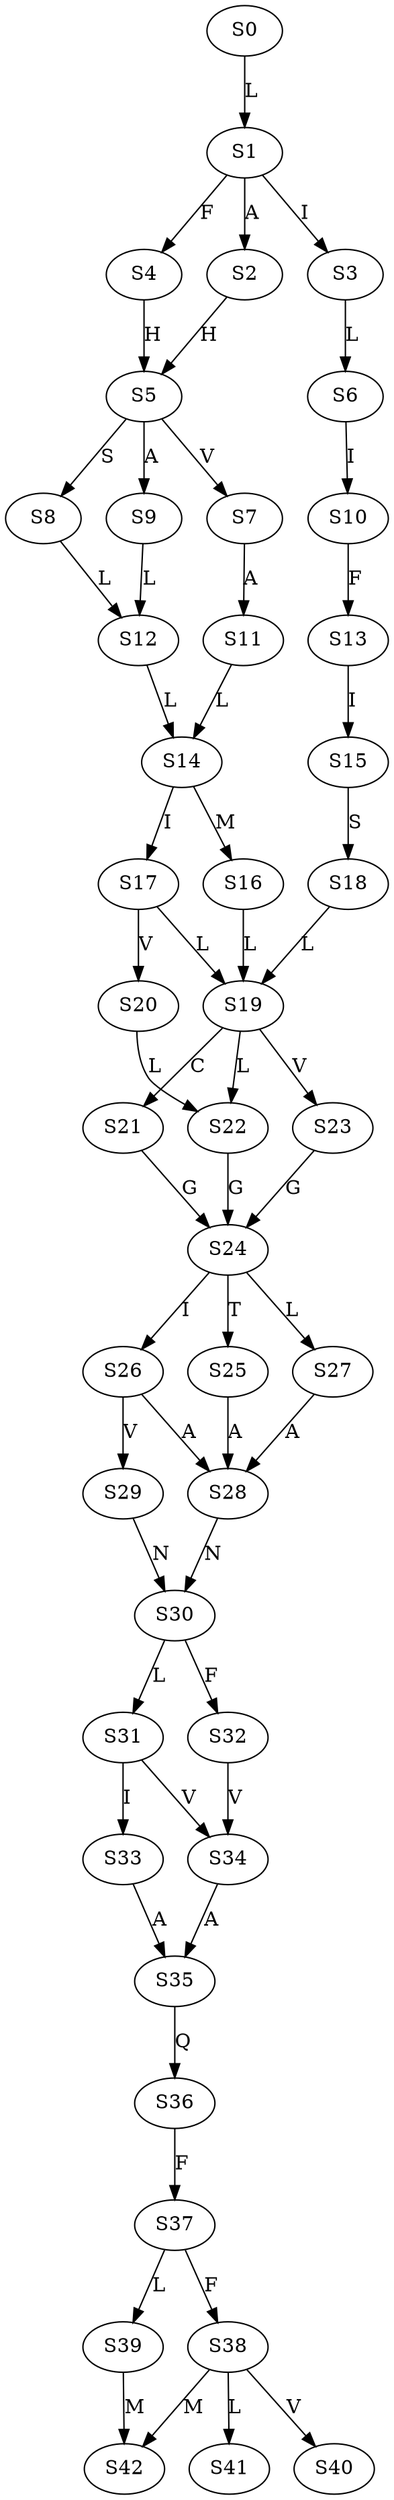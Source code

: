 strict digraph  {
	S0 -> S1 [ label = L ];
	S1 -> S2 [ label = A ];
	S1 -> S3 [ label = I ];
	S1 -> S4 [ label = F ];
	S2 -> S5 [ label = H ];
	S3 -> S6 [ label = L ];
	S4 -> S5 [ label = H ];
	S5 -> S7 [ label = V ];
	S5 -> S8 [ label = S ];
	S5 -> S9 [ label = A ];
	S6 -> S10 [ label = I ];
	S7 -> S11 [ label = A ];
	S8 -> S12 [ label = L ];
	S9 -> S12 [ label = L ];
	S10 -> S13 [ label = F ];
	S11 -> S14 [ label = L ];
	S12 -> S14 [ label = L ];
	S13 -> S15 [ label = I ];
	S14 -> S16 [ label = M ];
	S14 -> S17 [ label = I ];
	S15 -> S18 [ label = S ];
	S16 -> S19 [ label = L ];
	S17 -> S19 [ label = L ];
	S17 -> S20 [ label = V ];
	S18 -> S19 [ label = L ];
	S19 -> S21 [ label = C ];
	S19 -> S22 [ label = L ];
	S19 -> S23 [ label = V ];
	S20 -> S22 [ label = L ];
	S21 -> S24 [ label = G ];
	S22 -> S24 [ label = G ];
	S23 -> S24 [ label = G ];
	S24 -> S25 [ label = T ];
	S24 -> S26 [ label = I ];
	S24 -> S27 [ label = L ];
	S25 -> S28 [ label = A ];
	S26 -> S28 [ label = A ];
	S26 -> S29 [ label = V ];
	S27 -> S28 [ label = A ];
	S28 -> S30 [ label = N ];
	S29 -> S30 [ label = N ];
	S30 -> S31 [ label = L ];
	S30 -> S32 [ label = F ];
	S31 -> S33 [ label = I ];
	S31 -> S34 [ label = V ];
	S32 -> S34 [ label = V ];
	S33 -> S35 [ label = A ];
	S34 -> S35 [ label = A ];
	S35 -> S36 [ label = Q ];
	S36 -> S37 [ label = F ];
	S37 -> S38 [ label = F ];
	S37 -> S39 [ label = L ];
	S38 -> S40 [ label = V ];
	S38 -> S41 [ label = L ];
	S38 -> S42 [ label = M ];
	S39 -> S42 [ label = M ];
}

